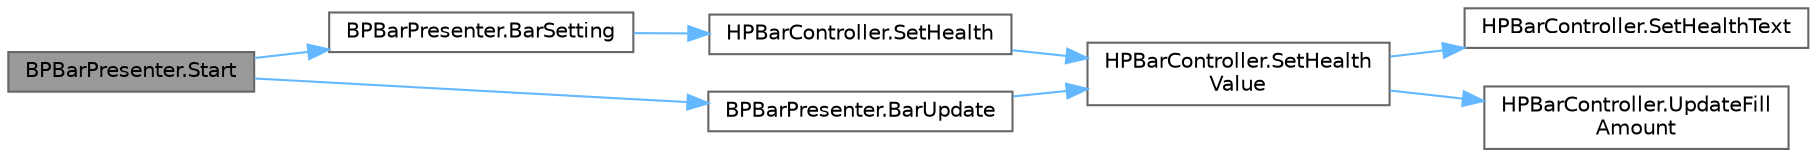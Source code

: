 digraph "BPBarPresenter.Start"
{
 // LATEX_PDF_SIZE
  bgcolor="transparent";
  edge [fontname=Helvetica,fontsize=10,labelfontname=Helvetica,labelfontsize=10];
  node [fontname=Helvetica,fontsize=10,shape=box,height=0.2,width=0.4];
  rankdir="LR";
  Node1 [id="Node000001",label="BPBarPresenter.Start",height=0.2,width=0.4,color="gray40", fillcolor="grey60", style="filled", fontcolor="black",tooltip=" "];
  Node1 -> Node2 [id="edge8_Node000001_Node000002",color="steelblue1",style="solid",tooltip=" "];
  Node2 [id="Node000002",label="BPBarPresenter.BarSetting",height=0.2,width=0.4,color="grey40", fillcolor="white", style="filled",URL="$class_b_p_bar_presenter.html#a4d1bdb80fb199a346245836401d4ca15",tooltip=" "];
  Node2 -> Node3 [id="edge9_Node000002_Node000003",color="steelblue1",style="solid",tooltip=" "];
  Node3 [id="Node000003",label="HPBarController.SetHealth",height=0.2,width=0.4,color="grey40", fillcolor="white", style="filled",URL="$class_h_p_bar_controller.html#af71e8b438f7ce4bf32dbf28f6a96cc3a",tooltip=" "];
  Node3 -> Node4 [id="edge10_Node000003_Node000004",color="steelblue1",style="solid",tooltip=" "];
  Node4 [id="Node000004",label="HPBarController.SetHealth\lValue",height=0.2,width=0.4,color="grey40", fillcolor="white", style="filled",URL="$class_h_p_bar_controller.html#a9504be975f305e3ed4b9ca422ac8809e",tooltip=" "];
  Node4 -> Node5 [id="edge11_Node000004_Node000005",color="steelblue1",style="solid",tooltip=" "];
  Node5 [id="Node000005",label="HPBarController.SetHealthText",height=0.2,width=0.4,color="grey40", fillcolor="white", style="filled",URL="$class_h_p_bar_controller.html#a3e1d194fa9ca6daba74ca05d441d4af4",tooltip=" "];
  Node4 -> Node6 [id="edge12_Node000004_Node000006",color="steelblue1",style="solid",tooltip=" "];
  Node6 [id="Node000006",label="HPBarController.UpdateFill\lAmount",height=0.2,width=0.4,color="grey40", fillcolor="white", style="filled",URL="$class_h_p_bar_controller.html#a8f7015e8dfa9da469bff77dbcbb3e826",tooltip=" "];
  Node1 -> Node7 [id="edge13_Node000001_Node000007",color="steelblue1",style="solid",tooltip=" "];
  Node7 [id="Node000007",label="BPBarPresenter.BarUpdate",height=0.2,width=0.4,color="grey40", fillcolor="white", style="filled",URL="$class_b_p_bar_presenter.html#aec7ad5b0f134a89d0a9f6e4b1b2d81b0",tooltip=" "];
  Node7 -> Node4 [id="edge14_Node000007_Node000004",color="steelblue1",style="solid",tooltip=" "];
}
